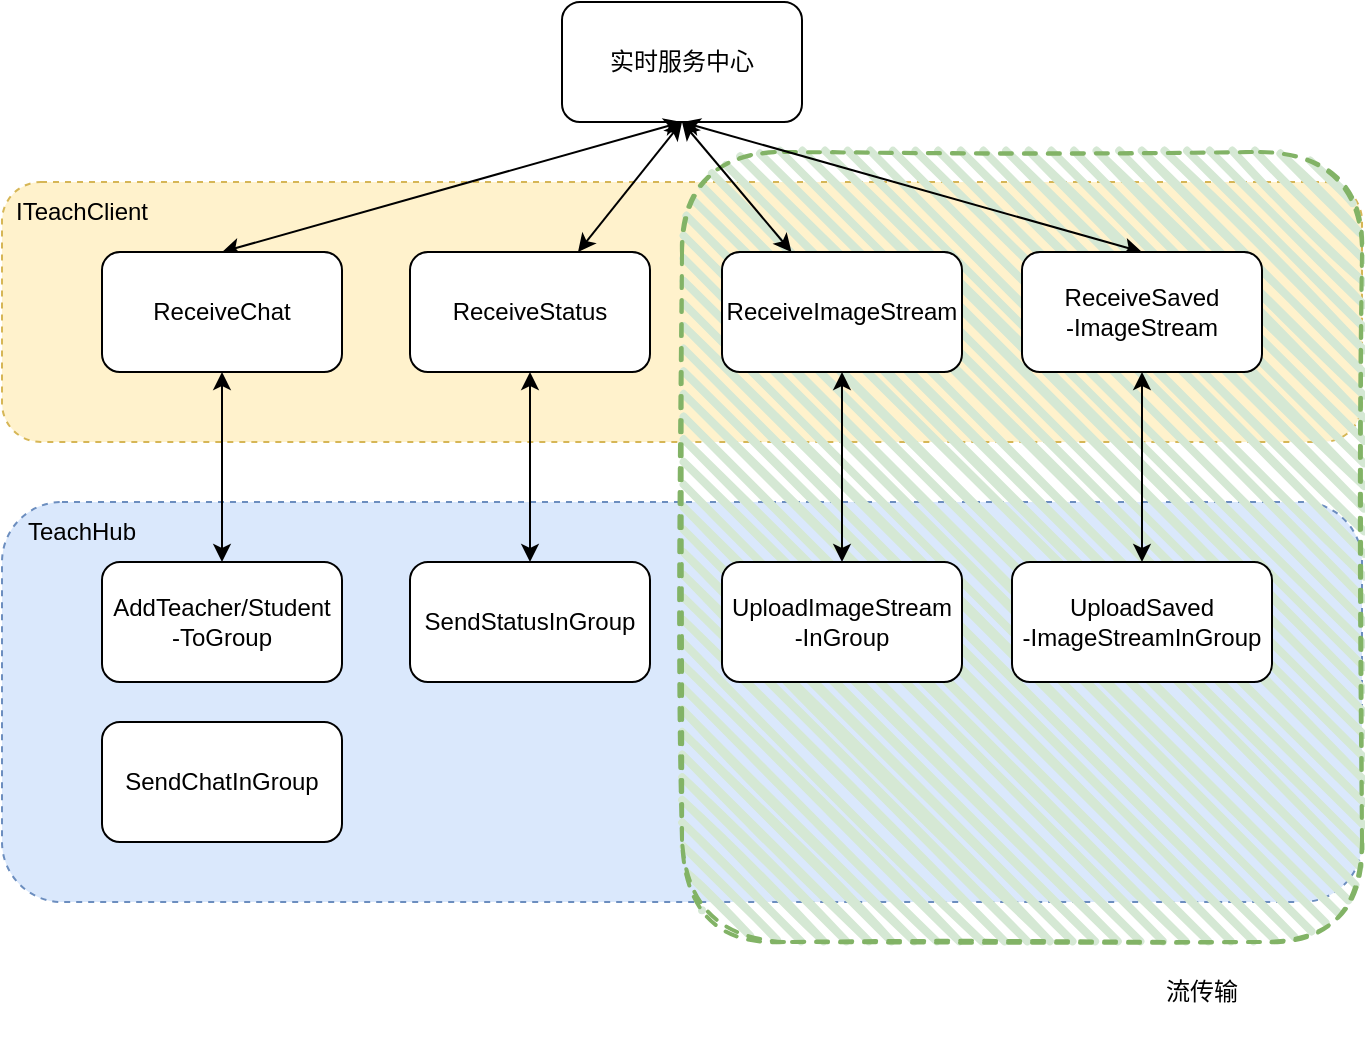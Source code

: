 <mxfile version="17.2.2" type="github">
  <diagram id="aArzhvVBpE52kSjJbxFv" name="Page-1">
    <mxGraphModel dx="946" dy="557" grid="1" gridSize="10" guides="1" tooltips="1" connect="1" arrows="1" fold="1" page="1" pageScale="1" pageWidth="827" pageHeight="1169" math="0" shadow="0">
      <root>
        <mxCell id="0" />
        <mxCell id="1" parent="0" />
        <mxCell id="pt-epw1eo32Y3OVRQb4c-12" value="" style="rounded=1;whiteSpace=wrap;html=1;fillColor=#fff2cc;strokeColor=#d6b656;dashed=1;" vertex="1" parent="1">
          <mxGeometry y="90" width="680" height="130" as="geometry" />
        </mxCell>
        <mxCell id="pt-epw1eo32Y3OVRQb4c-13" value="" style="rounded=1;whiteSpace=wrap;html=1;fillColor=#dae8fc;strokeColor=#6c8ebf;dashed=1;" vertex="1" parent="1">
          <mxGeometry y="250" width="680" height="200" as="geometry" />
        </mxCell>
        <mxCell id="pt-epw1eo32Y3OVRQb4c-26" value="" style="rounded=1;whiteSpace=wrap;html=1;strokeWidth=2;fillWeight=4;hachureGap=8;hachureAngle=45;fillColor=#d5e8d4;sketch=1;dashed=1;strokeColor=#82b366;" vertex="1" parent="1">
          <mxGeometry x="340" y="75" width="340" height="395" as="geometry" />
        </mxCell>
        <mxCell id="pt-epw1eo32Y3OVRQb4c-1" value="实时服务中心" style="rounded=1;whiteSpace=wrap;html=1;" vertex="1" parent="1">
          <mxGeometry x="280" width="120" height="60" as="geometry" />
        </mxCell>
        <mxCell id="pt-epw1eo32Y3OVRQb4c-17" style="edgeStyle=orthogonalEdgeStyle;rounded=0;orthogonalLoop=1;jettySize=auto;html=1;startArrow=classic;startFill=1;" edge="1" parent="1" source="pt-epw1eo32Y3OVRQb4c-2" target="pt-epw1eo32Y3OVRQb4c-6">
          <mxGeometry relative="1" as="geometry" />
        </mxCell>
        <mxCell id="pt-epw1eo32Y3OVRQb4c-21" style="rounded=0;orthogonalLoop=1;jettySize=auto;html=1;exitX=0.5;exitY=0;exitDx=0;exitDy=0;entryX=0.5;entryY=1;entryDx=0;entryDy=0;startArrow=classic;startFill=1;" edge="1" parent="1" source="pt-epw1eo32Y3OVRQb4c-2" target="pt-epw1eo32Y3OVRQb4c-1">
          <mxGeometry relative="1" as="geometry" />
        </mxCell>
        <mxCell id="pt-epw1eo32Y3OVRQb4c-2" value="ReceiveChat" style="rounded=1;whiteSpace=wrap;html=1;" vertex="1" parent="1">
          <mxGeometry x="50" y="125" width="120" height="60" as="geometry" />
        </mxCell>
        <mxCell id="pt-epw1eo32Y3OVRQb4c-18" style="edgeStyle=orthogonalEdgeStyle;rounded=0;orthogonalLoop=1;jettySize=auto;html=1;startArrow=classic;startFill=1;" edge="1" parent="1" source="pt-epw1eo32Y3OVRQb4c-3" target="pt-epw1eo32Y3OVRQb4c-8">
          <mxGeometry relative="1" as="geometry" />
        </mxCell>
        <mxCell id="pt-epw1eo32Y3OVRQb4c-22" style="edgeStyle=none;rounded=0;orthogonalLoop=1;jettySize=auto;html=1;startArrow=classic;startFill=1;" edge="1" parent="1" source="pt-epw1eo32Y3OVRQb4c-3">
          <mxGeometry relative="1" as="geometry">
            <mxPoint x="340" y="60" as="targetPoint" />
          </mxGeometry>
        </mxCell>
        <mxCell id="pt-epw1eo32Y3OVRQb4c-3" value="ReceiveStatus" style="rounded=1;whiteSpace=wrap;html=1;" vertex="1" parent="1">
          <mxGeometry x="204" y="125" width="120" height="60" as="geometry" />
        </mxCell>
        <mxCell id="pt-epw1eo32Y3OVRQb4c-19" style="edgeStyle=orthogonalEdgeStyle;rounded=0;orthogonalLoop=1;jettySize=auto;html=1;entryX=0.5;entryY=0;entryDx=0;entryDy=0;startArrow=classic;startFill=1;" edge="1" parent="1" source="pt-epw1eo32Y3OVRQb4c-4" target="pt-epw1eo32Y3OVRQb4c-10">
          <mxGeometry relative="1" as="geometry" />
        </mxCell>
        <mxCell id="pt-epw1eo32Y3OVRQb4c-25" style="edgeStyle=none;rounded=0;orthogonalLoop=1;jettySize=auto;html=1;startArrow=classic;startFill=1;" edge="1" parent="1" source="pt-epw1eo32Y3OVRQb4c-4">
          <mxGeometry relative="1" as="geometry">
            <mxPoint x="340" y="60" as="targetPoint" />
          </mxGeometry>
        </mxCell>
        <mxCell id="pt-epw1eo32Y3OVRQb4c-4" value="ReceiveImageStream" style="rounded=1;whiteSpace=wrap;html=1;" vertex="1" parent="1">
          <mxGeometry x="360" y="125" width="120" height="60" as="geometry" />
        </mxCell>
        <mxCell id="pt-epw1eo32Y3OVRQb4c-20" style="edgeStyle=orthogonalEdgeStyle;rounded=0;orthogonalLoop=1;jettySize=auto;html=1;entryX=0.5;entryY=0;entryDx=0;entryDy=0;startArrow=classic;startFill=1;" edge="1" parent="1" source="pt-epw1eo32Y3OVRQb4c-5" target="pt-epw1eo32Y3OVRQb4c-11">
          <mxGeometry relative="1" as="geometry" />
        </mxCell>
        <mxCell id="pt-epw1eo32Y3OVRQb4c-24" style="edgeStyle=none;rounded=0;orthogonalLoop=1;jettySize=auto;html=1;entryX=0.5;entryY=1;entryDx=0;entryDy=0;startArrow=classic;startFill=1;exitX=0.5;exitY=0;exitDx=0;exitDy=0;" edge="1" parent="1" source="pt-epw1eo32Y3OVRQb4c-5" target="pt-epw1eo32Y3OVRQb4c-1">
          <mxGeometry relative="1" as="geometry" />
        </mxCell>
        <mxCell id="pt-epw1eo32Y3OVRQb4c-5" value="ReceiveSaved&lt;br&gt;-ImageStream" style="rounded=1;whiteSpace=wrap;html=1;" vertex="1" parent="1">
          <mxGeometry x="510" y="125" width="120" height="60" as="geometry" />
        </mxCell>
        <mxCell id="pt-epw1eo32Y3OVRQb4c-6" value="AddTeacher/Student&lt;br&gt;-ToGroup" style="rounded=1;whiteSpace=wrap;html=1;" vertex="1" parent="1">
          <mxGeometry x="50" y="280" width="120" height="60" as="geometry" />
        </mxCell>
        <mxCell id="pt-epw1eo32Y3OVRQb4c-7" value="SendChatInGroup" style="rounded=1;whiteSpace=wrap;html=1;" vertex="1" parent="1">
          <mxGeometry x="50" y="360" width="120" height="60" as="geometry" />
        </mxCell>
        <mxCell id="pt-epw1eo32Y3OVRQb4c-8" value="SendStatusInGroup" style="rounded=1;whiteSpace=wrap;html=1;" vertex="1" parent="1">
          <mxGeometry x="204" y="280" width="120" height="60" as="geometry" />
        </mxCell>
        <mxCell id="pt-epw1eo32Y3OVRQb4c-10" value="UploadImageStream&lt;br&gt;-InGroup" style="rounded=1;whiteSpace=wrap;html=1;" vertex="1" parent="1">
          <mxGeometry x="360" y="280" width="120" height="60" as="geometry" />
        </mxCell>
        <mxCell id="pt-epw1eo32Y3OVRQb4c-11" value="UploadSaved&lt;br&gt;-ImageStreamInGroup" style="rounded=1;whiteSpace=wrap;html=1;" vertex="1" parent="1">
          <mxGeometry x="505" y="280" width="130" height="60" as="geometry" />
        </mxCell>
        <mxCell id="pt-epw1eo32Y3OVRQb4c-15" value="ITeachClient" style="text;html=1;strokeColor=none;fillColor=none;align=center;verticalAlign=middle;whiteSpace=wrap;rounded=0;dashed=1;" vertex="1" parent="1">
          <mxGeometry x="10" y="90" width="60" height="30" as="geometry" />
        </mxCell>
        <mxCell id="pt-epw1eo32Y3OVRQb4c-16" value="TeachHub" style="text;html=1;strokeColor=none;fillColor=none;align=center;verticalAlign=middle;whiteSpace=wrap;rounded=0;dashed=1;" vertex="1" parent="1">
          <mxGeometry x="10" y="250" width="60" height="30" as="geometry" />
        </mxCell>
        <mxCell id="pt-epw1eo32Y3OVRQb4c-27" value="流传输" style="text;html=1;strokeColor=none;fillColor=none;align=center;verticalAlign=middle;whiteSpace=wrap;rounded=0;dashed=1;" vertex="1" parent="1">
          <mxGeometry x="570" y="480" width="60" height="30" as="geometry" />
        </mxCell>
        <mxCell id="pt-epw1eo32Y3OVRQb4c-28" style="edgeStyle=none;rounded=0;orthogonalLoop=1;jettySize=auto;html=1;exitX=0.5;exitY=1;exitDx=0;exitDy=0;startArrow=classic;startFill=1;" edge="1" parent="1" source="pt-epw1eo32Y3OVRQb4c-27" target="pt-epw1eo32Y3OVRQb4c-27">
          <mxGeometry relative="1" as="geometry" />
        </mxCell>
      </root>
    </mxGraphModel>
  </diagram>
</mxfile>
